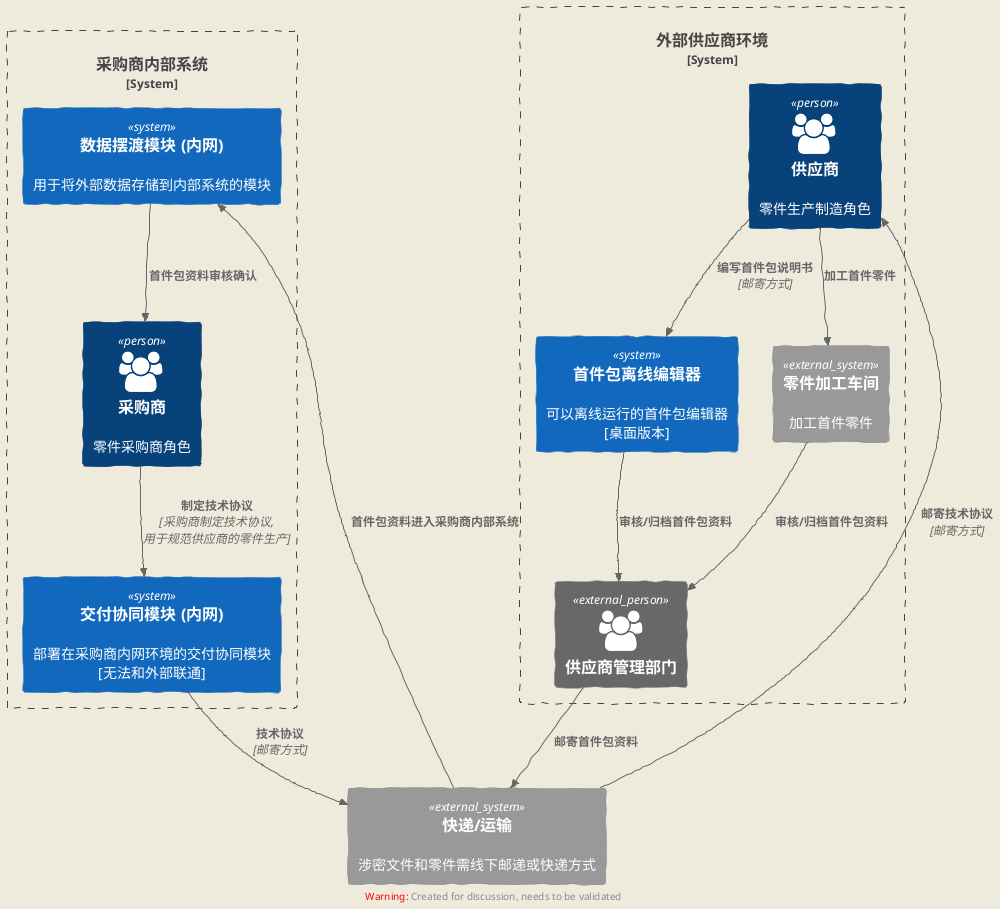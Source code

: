 @startuml [C4] System Landscape diagram

scale 1

!include <c4/c4_container>
!include <tupadr3/font-awesome/users>
!include <tupadr3/devicons/postgresql>

' LAYOUT_TOP_DOWN()
' LAYOUT_LEFT_RIGHT()

' LAYOUT_WITH_LEGEND()

LAYOUT_AS_SKETCH()

System_Boundary(inside, "采购商内部系统") {
    Person(purchaser, "采购商", "零件采购商角色", "users")
    System(scm, "交付协同模块 (内网)", "部署在采购商内网环境的交付协同模块\n[无法和外部联通]")
    System(data_ferry, "数据摆渡模块 (内网)", "用于将外部数据存储到内部系统的模块")
}

System_Boundary(ouside, "外部供应商环境") {
    Person(supplier, "供应商", "零件生产制造角色", "users")
    System(FAI_desktop, "首件包离线编辑器", "可以离线运行的首件包编辑器\n[桌面版本]")
    Person_Ext(supplier_management, "供应商管理部门", "", "users")
    System_Ext(producing_department, "零件加工车间", "加工首件零件")
}

System_Ext(transport_system, "快递/运输", "涉密文件和零件需线下邮递或快递方式")

Rel(purchaser, scm, "制定技术协议", "采购商制定技术协议, 用于规范供应商的零件生产")

Rel(scm, transport_system, "技术协议", "邮寄方式")

Rel(transport_system, supplier, "邮寄技术协议", "邮寄方式")

Rel(supplier, FAI_desktop, "编写首件包说明书", "邮寄方式")

Rel(supplier, producing_department, "加工首件零件")

Rel(FAI_desktop, supplier_management, "审核/归档首件包资料")
Rel(producing_department, supplier_management, "审核/归档首件包资料")

Rel(supplier_management, transport_system, "邮寄首件包资料")

Rel(transport_system, data_ferry, "首件包资料进入采购商内部系统")

Rel(data_ferry, purchaser, "首件包资料审核确认")

@enduml